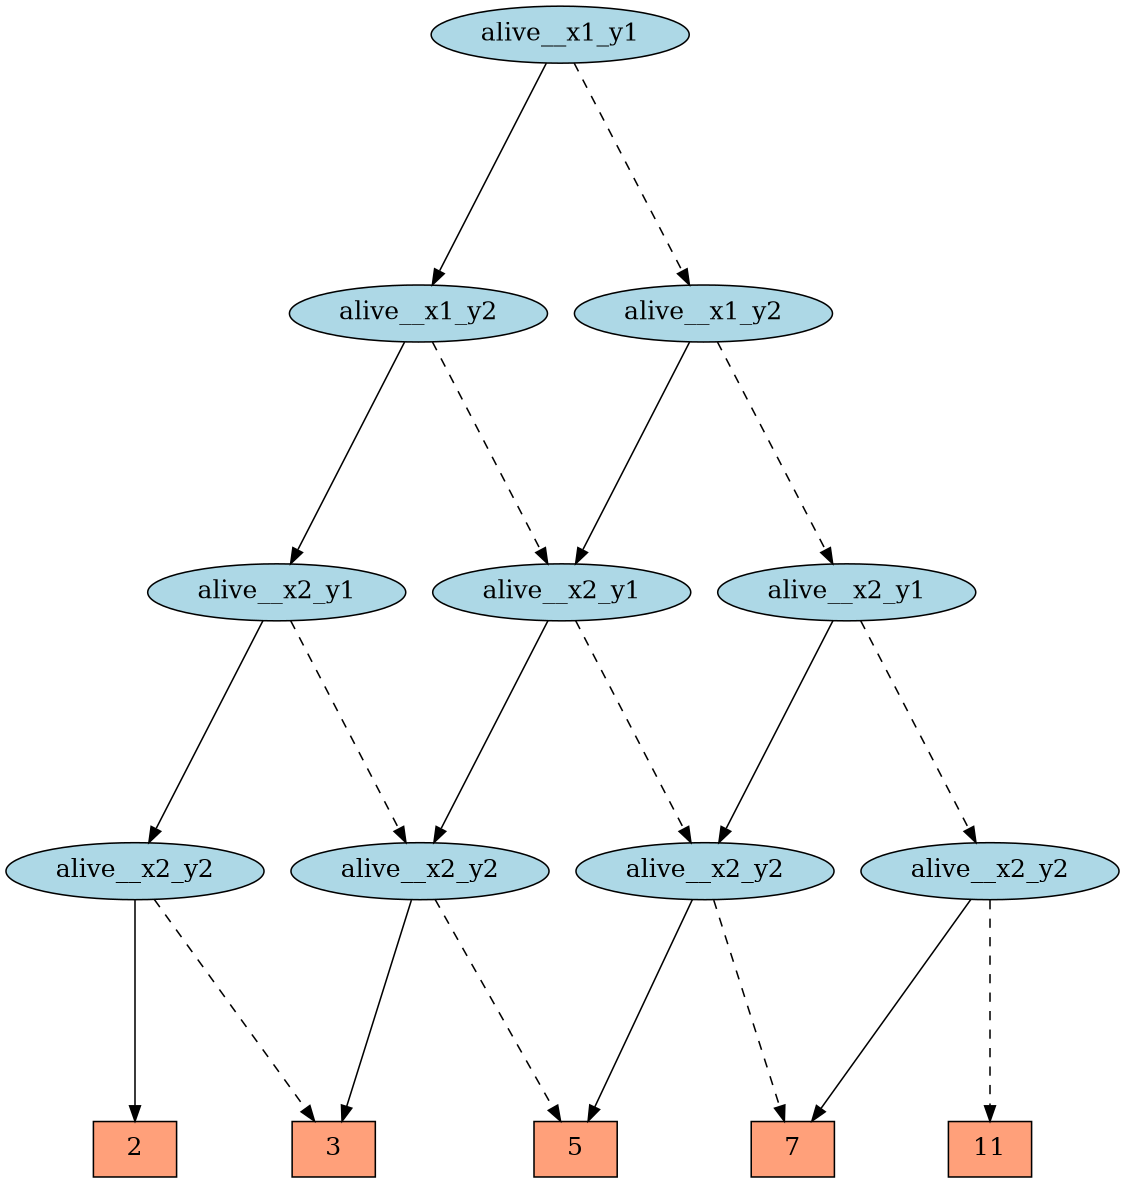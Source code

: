 digraph G {
	graph [fontname=Helvetica, fontsize=16, ratio=auto, size="7.5,10", ranksep="2.00"];
	node [label="\N", fontsize=16];
	graph [bb="0,0,630,764"];
	"#2445" [label=alive__x1_y2, fillcolor=lightblue, color=black, shape=ellipse, style=filled, pos="234,563", width="2.0017", height="0.51069"];
	"#2240" [label=3, fillcolor=lightsalmon, color=black, shape=box, style=filled, pos="193,18", width="0.75", height="0.5"];
	"#2446" [label=11, fillcolor=lightsalmon, color=black, shape=box, style=filled, pos="558,18", width="0.75", height="0.5"];
	"#2443" [label=alive__x2_y2, fillcolor=lightblue, color=black, shape=ellipse, style=filled, pos="396,199", width="2.0017", height="0.51069"];
	"#2444" [label=alive__x2_y1, fillcolor=lightblue, color=black, shape=ellipse, style=filled, pos="315,381", width="2.0017", height="0.51069"];
	"#2441" [label=alive__x2_y1, fillcolor=lightblue, color=black, shape=ellipse, style=filled, pos="153,381", width="2.0017", height="0.51069"];
	"#2442" [label=7, fillcolor=lightsalmon, color=black, shape=box, style=filled, pos="441,18", width="0.75", height="0.5"];
	"#2440" [label=alive__x2_y2, fillcolor=lightblue, color=black, shape=ellipse, style=filled, pos="234,199", width="2.0017", height="0.51069"];
	"#2414" [label=alive__x2_y2, fillcolor=lightblue, color=black, shape=ellipse, style=filled, pos="72,199", width="2.0017", height="0.51069"];
	"#2235" [label=2, fillcolor=lightsalmon, color=black, shape=box, style=filled, pos="72,18", width="0.75", height="0.5"];
	"#2450" [label=alive__x1_y1, fillcolor=lightblue, color=black, shape=ellipse, style=filled, pos="315,745", width="2.0017", height="0.51069"];
	"#2449" [label=alive__x1_y2, fillcolor=lightblue, color=black, shape=ellipse, style=filled, pos="396,563", width="2.0017", height="0.51069"];
	"#2419" [label=5, fillcolor=lightsalmon, color=black, shape=box, style=filled, pos="274,18", width="0.75", height="0.5"];
	"#2447" [label=alive__x2_y2, fillcolor=lightblue, color=black, shape=ellipse, style=filled, pos="558,199", width="2.0017", height="0.51069"];
	"#2448" [label=alive__x2_y1, fillcolor=lightblue, color=black, shape=ellipse, style=filled, pos="477,381", width="2.0017", height="0.51069"];
	"#2445" -> "#2444" [color=black, style=dashed, pos="e,307.17,399.39 241.91,544.41 256.17,512.74 286.22,445.95 303.01,408.64"];
	"#2445" -> "#2441" [color=black, style=solid, pos="e,160.83,399.39 226.09,544.41 211.83,512.74 181.78,445.95 164.99,408.64"];
	"#2443" -> "#2442" [color=black, style=dashed, pos="e,436.72,36.035 400.4,180.51 408.27,149.2 424.81,83.39 434.17,46.163"];
	"#2443" -> "#2419" [color=black, style=solid, pos="e,285.66,36.111 384.3,180.84 362.71,149.16 316.52,81.382 291.3,44.382"];
	"#2444" -> "#2443" [color=black, style=dashed, pos="e,388.17,217.39 322.91,362.41 337.17,330.74 367.22,263.95 384.01,226.64"];
	"#2444" -> "#2440" [color=black, style=solid, pos="e,241.83,217.39 307.09,362.41 292.83,330.74 262.78,263.95 245.99,226.64"];
	"#2441" -> "#2440" [color=black, style=dashed, pos="e,226.17,217.39 160.91,362.41 175.17,330.74 205.22,263.95 222.01,226.64"];
	"#2441" -> "#2414" [color=black, style=solid, pos="e,79.827,217.39 145.09,362.41 130.83,330.74 100.78,263.95 83.99,226.64"];
	"#2440" -> "#2240" [color=black, style=solid, pos="e,196.9,36.035 229.99,180.51 222.82,149.2 207.75,83.39 199.22,46.163"];
	"#2440" -> "#2419" [color=black, style=dashed, pos="e,270.19,36.035 237.91,180.51 244.9,149.2 259.61,83.39 267.93,46.163"];
	"#2414" -> "#2240" [color=black, style=dashed, pos="e,181.43,36.111 83.602,180.84 104.92,149.3 150.44,81.954 175.52,44.852"];
	"#2414" -> "#2235" [color=black, style=solid, pos="e,72,36.035 72,180.51 72,149.2 72,83.39 72,46.163"];
	"#2450" -> "#2445" [color=black, style=solid, pos="e,241.83,581.39 307.09,726.41 292.83,694.74 262.78,627.95 245.99,590.64"];
	"#2450" -> "#2449" [color=black, style=dashed, pos="e,388.17,581.39 322.91,726.41 337.17,694.74 367.22,627.95 384.01,590.64"];
	"#2449" -> "#2444" [color=black, style=solid, pos="e,322.83,399.39 388.09,544.41 373.83,512.74 343.78,445.95 326.99,408.64"];
	"#2449" -> "#2448" [color=black, style=dashed, pos="e,469.17,399.39 403.91,544.41 418.17,512.74 448.22,445.95 465.01,408.64"];
	"#2447" -> "#2446" [color=black, style=dashed, pos="e,558,36.035 558,180.51 558,149.2 558,83.39 558,46.163"];
	"#2447" -> "#2442" [color=black, style=solid, pos="e,452.18,36.111 546.78,180.84 526.17,149.3 482.15,81.954 457.9,44.852"];
	"#2448" -> "#2443" [color=black, style=solid, pos="e,403.83,217.39 469.09,362.41 454.83,330.74 424.78,263.95 407.99,226.64"];
	"#2448" -> "#2447" [color=black, style=dashed, pos="e,550.17,217.39 484.91,362.41 499.17,330.74 529.22,263.95 546.01,226.64"];
}
